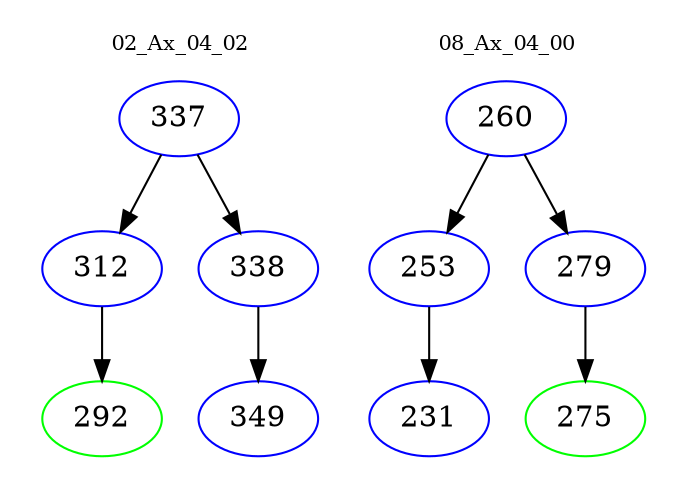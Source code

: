 digraph{
subgraph cluster_0 {
color = white
label = "02_Ax_04_02";
fontsize=10;
T0_337 [label="337", color="blue"]
T0_337 -> T0_312 [color="black"]
T0_312 [label="312", color="blue"]
T0_312 -> T0_292 [color="black"]
T0_292 [label="292", color="green"]
T0_337 -> T0_338 [color="black"]
T0_338 [label="338", color="blue"]
T0_338 -> T0_349 [color="black"]
T0_349 [label="349", color="blue"]
}
subgraph cluster_1 {
color = white
label = "08_Ax_04_00";
fontsize=10;
T1_260 [label="260", color="blue"]
T1_260 -> T1_253 [color="black"]
T1_253 [label="253", color="blue"]
T1_253 -> T1_231 [color="black"]
T1_231 [label="231", color="blue"]
T1_260 -> T1_279 [color="black"]
T1_279 [label="279", color="blue"]
T1_279 -> T1_275 [color="black"]
T1_275 [label="275", color="green"]
}
}
